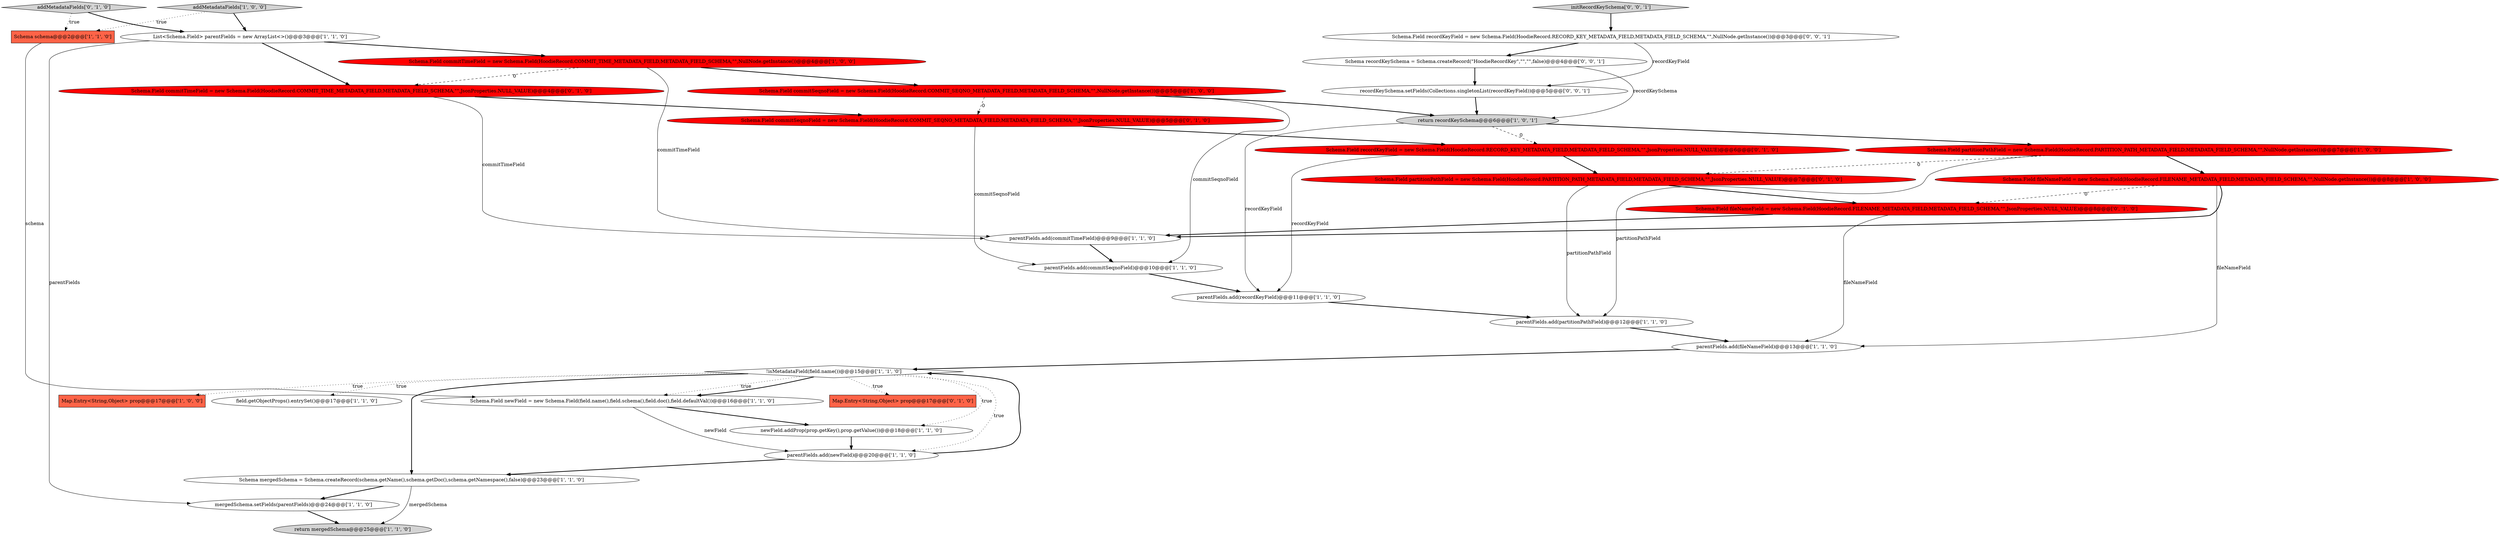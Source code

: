 digraph {
3 [style = filled, label = "return recordKeySchema@@@6@@@['1', '0', '1']", fillcolor = lightgray, shape = ellipse image = "AAA0AAABBB1BBB"];
17 [style = filled, label = "List<Schema.Field> parentFields = new ArrayList<>()@@@3@@@['1', '1', '0']", fillcolor = white, shape = ellipse image = "AAA0AAABBB1BBB"];
12 [style = filled, label = "parentFields.add(newField)@@@20@@@['1', '1', '0']", fillcolor = white, shape = ellipse image = "AAA0AAABBB1BBB"];
1 [style = filled, label = "Map.Entry<String,Object> prop@@@17@@@['1', '0', '0']", fillcolor = tomato, shape = box image = "AAA0AAABBB1BBB"];
2 [style = filled, label = "!isMetadataField(field.name())@@@15@@@['1', '1', '0']", fillcolor = white, shape = diamond image = "AAA0AAABBB1BBB"];
6 [style = filled, label = "field.getObjectProps().entrySet()@@@17@@@['1', '1', '0']", fillcolor = white, shape = ellipse image = "AAA0AAABBB1BBB"];
29 [style = filled, label = "Schema.Field recordKeyField = new Schema.Field(HoodieRecord.RECORD_KEY_METADATA_FIELD,METADATA_FIELD_SCHEMA,\"\",NullNode.getInstance())@@@3@@@['0', '0', '1']", fillcolor = white, shape = ellipse image = "AAA0AAABBB3BBB"];
16 [style = filled, label = "Schema mergedSchema = Schema.createRecord(schema.getName(),schema.getDoc(),schema.getNamespace(),false)@@@23@@@['1', '1', '0']", fillcolor = white, shape = ellipse image = "AAA0AAABBB1BBB"];
0 [style = filled, label = "return mergedSchema@@@25@@@['1', '1', '0']", fillcolor = lightgray, shape = ellipse image = "AAA0AAABBB1BBB"];
15 [style = filled, label = "Schema.Field newField = new Schema.Field(field.name(),field.schema(),field.doc(),field.defaultVal())@@@16@@@['1', '1', '0']", fillcolor = white, shape = ellipse image = "AAA0AAABBB1BBB"];
5 [style = filled, label = "mergedSchema.setFields(parentFields)@@@24@@@['1', '1', '0']", fillcolor = white, shape = ellipse image = "AAA0AAABBB1BBB"];
27 [style = filled, label = "Schema.Field commitTimeField = new Schema.Field(HoodieRecord.COMMIT_TIME_METADATA_FIELD,METADATA_FIELD_SCHEMA,\"\",JsonProperties.NULL_VALUE)@@@4@@@['0', '1', '0']", fillcolor = red, shape = ellipse image = "AAA1AAABBB2BBB"];
13 [style = filled, label = "parentFields.add(commitTimeField)@@@9@@@['1', '1', '0']", fillcolor = white, shape = ellipse image = "AAA0AAABBB1BBB"];
28 [style = filled, label = "Schema.Field partitionPathField = new Schema.Field(HoodieRecord.PARTITION_PATH_METADATA_FIELD,METADATA_FIELD_SCHEMA,\"\",JsonProperties.NULL_VALUE)@@@7@@@['0', '1', '0']", fillcolor = red, shape = ellipse image = "AAA1AAABBB2BBB"];
31 [style = filled, label = "Schema recordKeySchema = Schema.createRecord(\"HoodieRecordKey\",\"\",\"\",false)@@@4@@@['0', '0', '1']", fillcolor = white, shape = ellipse image = "AAA0AAABBB3BBB"];
14 [style = filled, label = "parentFields.add(partitionPathField)@@@12@@@['1', '1', '0']", fillcolor = white, shape = ellipse image = "AAA0AAABBB1BBB"];
20 [style = filled, label = "parentFields.add(commitSeqnoField)@@@10@@@['1', '1', '0']", fillcolor = white, shape = ellipse image = "AAA0AAABBB1BBB"];
8 [style = filled, label = "Schema.Field commitSeqnoField = new Schema.Field(HoodieRecord.COMMIT_SEQNO_METADATA_FIELD,METADATA_FIELD_SCHEMA,\"\",NullNode.getInstance())@@@5@@@['1', '0', '0']", fillcolor = red, shape = ellipse image = "AAA1AAABBB1BBB"];
32 [style = filled, label = "initRecordKeySchema['0', '0', '1']", fillcolor = lightgray, shape = diamond image = "AAA0AAABBB3BBB"];
7 [style = filled, label = "Schema schema@@@2@@@['1', '1', '0']", fillcolor = tomato, shape = box image = "AAA0AAABBB1BBB"];
22 [style = filled, label = "Map.Entry<String,Object> prop@@@17@@@['0', '1', '0']", fillcolor = tomato, shape = box image = "AAA0AAABBB2BBB"];
18 [style = filled, label = "parentFields.add(recordKeyField)@@@11@@@['1', '1', '0']", fillcolor = white, shape = ellipse image = "AAA0AAABBB1BBB"];
24 [style = filled, label = "addMetadataFields['0', '1', '0']", fillcolor = lightgray, shape = diamond image = "AAA0AAABBB2BBB"];
4 [style = filled, label = "newField.addProp(prop.getKey(),prop.getValue())@@@18@@@['1', '1', '0']", fillcolor = white, shape = ellipse image = "AAA0AAABBB1BBB"];
25 [style = filled, label = "Schema.Field fileNameField = new Schema.Field(HoodieRecord.FILENAME_METADATA_FIELD,METADATA_FIELD_SCHEMA,\"\",JsonProperties.NULL_VALUE)@@@8@@@['0', '1', '0']", fillcolor = red, shape = ellipse image = "AAA1AAABBB2BBB"];
9 [style = filled, label = "Schema.Field commitTimeField = new Schema.Field(HoodieRecord.COMMIT_TIME_METADATA_FIELD,METADATA_FIELD_SCHEMA,\"\",NullNode.getInstance())@@@4@@@['1', '0', '0']", fillcolor = red, shape = ellipse image = "AAA1AAABBB1BBB"];
11 [style = filled, label = "addMetadataFields['1', '0', '0']", fillcolor = lightgray, shape = diamond image = "AAA0AAABBB1BBB"];
19 [style = filled, label = "Schema.Field partitionPathField = new Schema.Field(HoodieRecord.PARTITION_PATH_METADATA_FIELD,METADATA_FIELD_SCHEMA,\"\",NullNode.getInstance())@@@7@@@['1', '0', '0']", fillcolor = red, shape = ellipse image = "AAA1AAABBB1BBB"];
26 [style = filled, label = "Schema.Field recordKeyField = new Schema.Field(HoodieRecord.RECORD_KEY_METADATA_FIELD,METADATA_FIELD_SCHEMA,\"\",JsonProperties.NULL_VALUE)@@@6@@@['0', '1', '0']", fillcolor = red, shape = ellipse image = "AAA1AAABBB2BBB"];
23 [style = filled, label = "Schema.Field commitSeqnoField = new Schema.Field(HoodieRecord.COMMIT_SEQNO_METADATA_FIELD,METADATA_FIELD_SCHEMA,\"\",JsonProperties.NULL_VALUE)@@@5@@@['0', '1', '0']", fillcolor = red, shape = ellipse image = "AAA1AAABBB2BBB"];
30 [style = filled, label = "recordKeySchema.setFields(Collections.singletonList(recordKeyField))@@@5@@@['0', '0', '1']", fillcolor = white, shape = ellipse image = "AAA0AAABBB3BBB"];
10 [style = filled, label = "Schema.Field fileNameField = new Schema.Field(HoodieRecord.FILENAME_METADATA_FIELD,METADATA_FIELD_SCHEMA,\"\",NullNode.getInstance())@@@8@@@['1', '0', '0']", fillcolor = red, shape = ellipse image = "AAA1AAABBB1BBB"];
21 [style = filled, label = "parentFields.add(fileNameField)@@@13@@@['1', '1', '0']", fillcolor = white, shape = ellipse image = "AAA0AAABBB1BBB"];
11->7 [style = dotted, label="true"];
19->14 [style = solid, label="partitionPathField"];
9->13 [style = solid, label="commitTimeField"];
3->26 [style = dashed, label="0"];
2->22 [style = dotted, label="true"];
25->13 [style = bold, label=""];
31->3 [style = solid, label="recordKeySchema"];
17->9 [style = bold, label=""];
29->31 [style = bold, label=""];
8->3 [style = bold, label=""];
25->21 [style = solid, label="fileNameField"];
23->26 [style = bold, label=""];
2->15 [style = dotted, label="true"];
9->27 [style = dashed, label="0"];
19->10 [style = bold, label=""];
12->16 [style = bold, label=""];
23->20 [style = solid, label="commitSeqnoField"];
9->8 [style = bold, label=""];
15->12 [style = solid, label="newField"];
3->18 [style = solid, label="recordKeyField"];
21->2 [style = bold, label=""];
32->29 [style = bold, label=""];
20->18 [style = bold, label=""];
17->5 [style = solid, label="parentFields"];
12->2 [style = bold, label=""];
8->20 [style = solid, label="commitSeqnoField"];
26->18 [style = solid, label="recordKeyField"];
29->30 [style = solid, label="recordKeyField"];
3->19 [style = bold, label=""];
10->13 [style = bold, label=""];
5->0 [style = bold, label=""];
30->3 [style = bold, label=""];
2->1 [style = dotted, label="true"];
2->6 [style = dotted, label="true"];
19->28 [style = dashed, label="0"];
2->15 [style = bold, label=""];
24->17 [style = bold, label=""];
15->4 [style = bold, label=""];
31->30 [style = bold, label=""];
2->4 [style = dotted, label="true"];
2->12 [style = dotted, label="true"];
7->15 [style = solid, label="schema"];
27->13 [style = solid, label="commitTimeField"];
4->12 [style = bold, label=""];
16->5 [style = bold, label=""];
11->17 [style = bold, label=""];
28->25 [style = bold, label=""];
27->23 [style = bold, label=""];
26->28 [style = bold, label=""];
14->21 [style = bold, label=""];
17->27 [style = bold, label=""];
10->21 [style = solid, label="fileNameField"];
18->14 [style = bold, label=""];
24->7 [style = dotted, label="true"];
28->14 [style = solid, label="partitionPathField"];
10->25 [style = dashed, label="0"];
8->23 [style = dashed, label="0"];
16->0 [style = solid, label="mergedSchema"];
13->20 [style = bold, label=""];
2->16 [style = bold, label=""];
}

